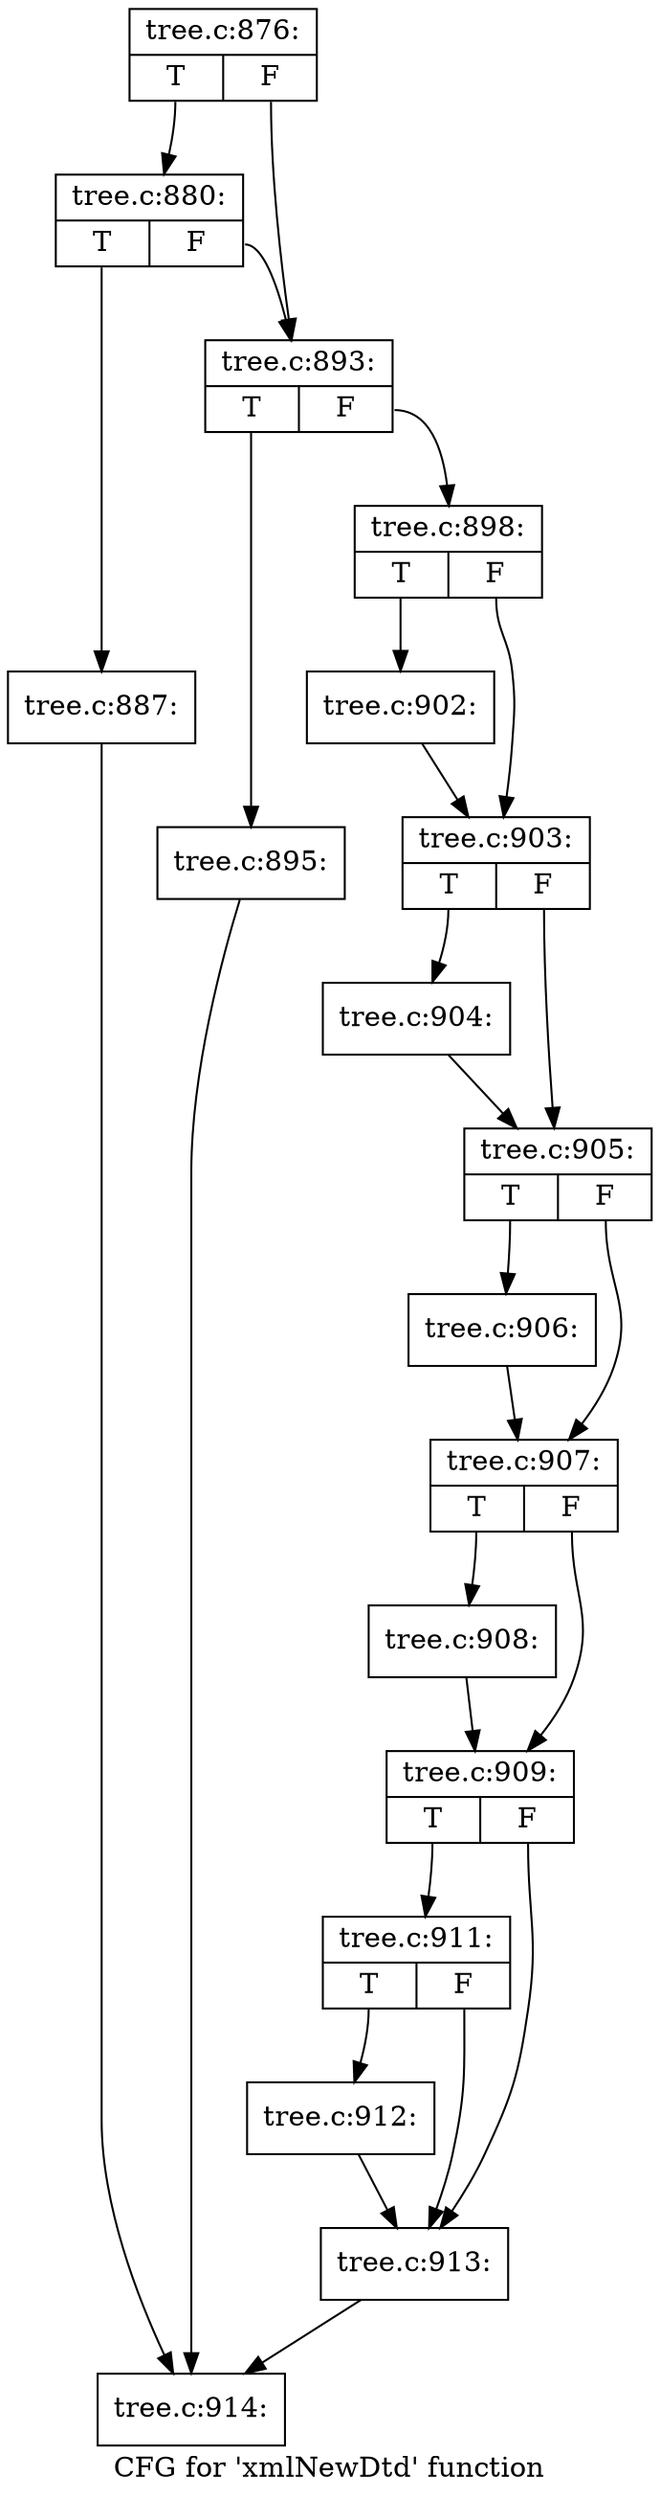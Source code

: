 digraph "CFG for 'xmlNewDtd' function" {
	label="CFG for 'xmlNewDtd' function";

	Node0x55ad0b9a4eb0 [shape=record,label="{tree.c:876:|{<s0>T|<s1>F}}"];
	Node0x55ad0b9a4eb0:s0 -> Node0x55ad0b9394f0;
	Node0x55ad0b9a4eb0:s1 -> Node0x55ad0b9394a0;
	Node0x55ad0b9394f0 [shape=record,label="{tree.c:880:|{<s0>T|<s1>F}}"];
	Node0x55ad0b9394f0:s0 -> Node0x55ad0b939450;
	Node0x55ad0b9394f0:s1 -> Node0x55ad0b9394a0;
	Node0x55ad0b939450 [shape=record,label="{tree.c:887:}"];
	Node0x55ad0b939450 -> Node0x55ad0b9a6650;
	Node0x55ad0b9394a0 [shape=record,label="{tree.c:893:|{<s0>T|<s1>F}}"];
	Node0x55ad0b9394a0:s0 -> Node0x55ad0b9abb40;
	Node0x55ad0b9394a0:s1 -> Node0x55ad0b9abb90;
	Node0x55ad0b9abb40 [shape=record,label="{tree.c:895:}"];
	Node0x55ad0b9abb40 -> Node0x55ad0b9a6650;
	Node0x55ad0b9abb90 [shape=record,label="{tree.c:898:|{<s0>T|<s1>F}}"];
	Node0x55ad0b9abb90:s0 -> Node0x55ad0b9ac770;
	Node0x55ad0b9abb90:s1 -> Node0x55ad0b9ac7c0;
	Node0x55ad0b9ac770 [shape=record,label="{tree.c:902:}"];
	Node0x55ad0b9ac770 -> Node0x55ad0b9ac7c0;
	Node0x55ad0b9ac7c0 [shape=record,label="{tree.c:903:|{<s0>T|<s1>F}}"];
	Node0x55ad0b9ac7c0:s0 -> Node0x55ad0b9ace00;
	Node0x55ad0b9ac7c0:s1 -> Node0x55ad0b9ace50;
	Node0x55ad0b9ace00 [shape=record,label="{tree.c:904:}"];
	Node0x55ad0b9ace00 -> Node0x55ad0b9ace50;
	Node0x55ad0b9ace50 [shape=record,label="{tree.c:905:|{<s0>T|<s1>F}}"];
	Node0x55ad0b9ace50:s0 -> Node0x55ad0b9ad490;
	Node0x55ad0b9ace50:s1 -> Node0x55ad0b9ad4e0;
	Node0x55ad0b9ad490 [shape=record,label="{tree.c:906:}"];
	Node0x55ad0b9ad490 -> Node0x55ad0b9ad4e0;
	Node0x55ad0b9ad4e0 [shape=record,label="{tree.c:907:|{<s0>T|<s1>F}}"];
	Node0x55ad0b9ad4e0:s0 -> Node0x55ad0b9adb20;
	Node0x55ad0b9ad4e0:s1 -> Node0x55ad0b9adb70;
	Node0x55ad0b9adb20 [shape=record,label="{tree.c:908:}"];
	Node0x55ad0b9adb20 -> Node0x55ad0b9adb70;
	Node0x55ad0b9adb70 [shape=record,label="{tree.c:909:|{<s0>T|<s1>F}}"];
	Node0x55ad0b9adb70:s0 -> Node0x55ad0b9ae390;
	Node0x55ad0b9adb70:s1 -> Node0x55ad0b9ae340;
	Node0x55ad0b9ae390 [shape=record,label="{tree.c:911:|{<s0>T|<s1>F}}"];
	Node0x55ad0b9ae390:s0 -> Node0x55ad0b9ae2f0;
	Node0x55ad0b9ae390:s1 -> Node0x55ad0b9ae340;
	Node0x55ad0b9ae2f0 [shape=record,label="{tree.c:912:}"];
	Node0x55ad0b9ae2f0 -> Node0x55ad0b9ae340;
	Node0x55ad0b9ae340 [shape=record,label="{tree.c:913:}"];
	Node0x55ad0b9ae340 -> Node0x55ad0b9a6650;
	Node0x55ad0b9a6650 [shape=record,label="{tree.c:914:}"];
}

